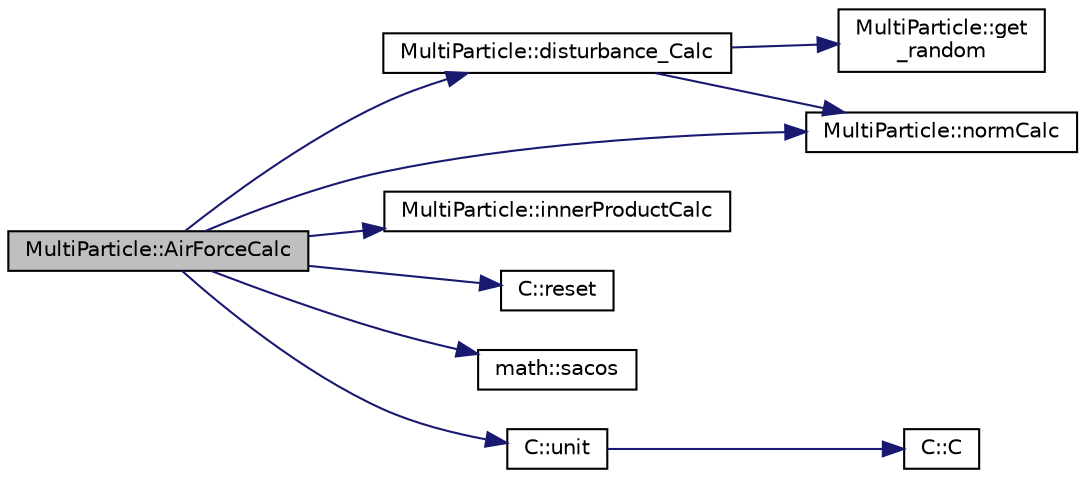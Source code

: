 digraph "MultiParticle::AirForceCalc"
{
 // LATEX_PDF_SIZE
  edge [fontname="Helvetica",fontsize="10",labelfontname="Helvetica",labelfontsize="10"];
  node [fontname="Helvetica",fontsize="10",shape=record];
  rankdir="LR";
  Node1 [label="MultiParticle::AirForceCalc",height=0.2,width=0.4,color="black", fillcolor="grey75", style="filled", fontcolor="black",tooltip="Air Force and Disturbance calc"];
  Node1 -> Node2 [color="midnightblue",fontsize="10",style="solid",fontname="Helvetica"];
  Node2 [label="MultiParticle::disturbance_Calc",height=0.2,width=0.4,color="black", fillcolor="white", style="filled",URL="$classMultiParticle.html#ad85ca18a5269e7077aa0108517a6c970",tooltip="擾乱生成"];
  Node2 -> Node3 [color="midnightblue",fontsize="10",style="solid",fontname="Helvetica"];
  Node3 [label="MultiParticle::get\l_random",height=0.2,width=0.4,color="black", fillcolor="white", style="filled",URL="$classMultiParticle.html#aa1e9f72bf3c38770c8526e88c1c6fda0",tooltip="[-1:1]のランダムな値"];
  Node2 -> Node4 [color="midnightblue",fontsize="10",style="solid",fontname="Helvetica"];
  Node4 [label="MultiParticle::normCalc",height=0.2,width=0.4,color="black", fillcolor="white", style="filled",URL="$classMultiParticle.html#a170c3f0696ecc6d8304da90e9403be3a",tooltip="Calclate length (長さを計算する)"];
  Node1 -> Node5 [color="midnightblue",fontsize="10",style="solid",fontname="Helvetica"];
  Node5 [label="MultiParticle::innerProductCalc",height=0.2,width=0.4,color="black", fillcolor="white", style="filled",URL="$classMultiParticle.html#a8de89b30f389edef9fb92c9c5d574431",tooltip="内積を計算する"];
  Node1 -> Node4 [color="midnightblue",fontsize="10",style="solid",fontname="Helvetica"];
  Node1 -> Node6 [color="midnightblue",fontsize="10",style="solid",fontname="Helvetica"];
  Node6 [label="C::reset",height=0.2,width=0.4,color="black", fillcolor="white", style="filled",URL="$classC.html#a7fbdd772730c2fce7844e5afab51509f",tooltip=" "];
  Node1 -> Node7 [color="midnightblue",fontsize="10",style="solid",fontname="Helvetica"];
  Node7 [label="math::sacos",height=0.2,width=0.4,color="black", fillcolor="white", style="filled",URL="$namespacemath.html#a489f1ea9d876f182e9bf893091fad820",tooltip="安全なarc cos. 戻り値がnanにならない"];
  Node1 -> Node8 [color="midnightblue",fontsize="10",style="solid",fontname="Helvetica"];
  Node8 [label="C::unit",height=0.2,width=0.4,color="black", fillcolor="white", style="filled",URL="$classC.html#adf383192b02781eb5a0996f3e138d967",tooltip=" "];
  Node8 -> Node9 [color="midnightblue",fontsize="10",style="solid",fontname="Helvetica"];
  Node9 [label="C::C",height=0.2,width=0.4,color="black", fillcolor="white", style="filled",URL="$classC.html#a26ecaf772c6688b6c03fb14784b276ba",tooltip=" "];
}
